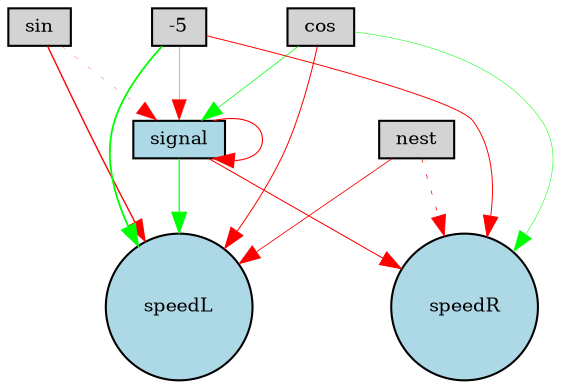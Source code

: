 digraph {
	node [fontsize=9 height=0.2 shape=circle width=0.2]
	cos [fillcolor=lightgray shape=box style=filled]
	sin [fillcolor=lightgray shape=box style=filled]
	nest [fillcolor=lightgray shape=box style=filled]
	signal [fillcolor=lightgray shape=box style=filled]
	-5 [fillcolor=lightgray shape=box style=filled]
	speedL [fillcolor=lightblue style=filled]
	speedR [fillcolor=lightblue style=filled]
	signal [fillcolor=lightblue style=filled]
	-5 -> speedL [color=green penwidth=0.8683993339944059 style=solid]
	cos -> speedR [color=green penwidth=0.25199766156197506 style=solid]
	-5 -> speedR [color=red penwidth=0.4663761826108349 style=solid]
	cos -> speedL [color=red penwidth=0.4834701657623047 style=solid]
	signal -> signal [color=red penwidth=0.528420003619188 style=solid]
	cos -> signal [color=green penwidth=0.3592675126664533 style=solid]
	nest -> speedL [color=red penwidth=0.40676440216883314 style=solid]
	nest -> speedR [color=red penwidth=0.353163406049921 style=dotted]
	signal -> speedR [color=red penwidth=0.4953699018578296 style=solid]
	sin -> signal [color=red penwidth=0.14033281724745267 style=dotted]
	signal -> speedL [color=green penwidth=0.5719125713654427 style=solid]
	-5 -> signal [color=red penwidth=0.18200529325455422 style=solid]
	sin -> speedL [color=red penwidth=0.6637999420534001 style=solid]
}
